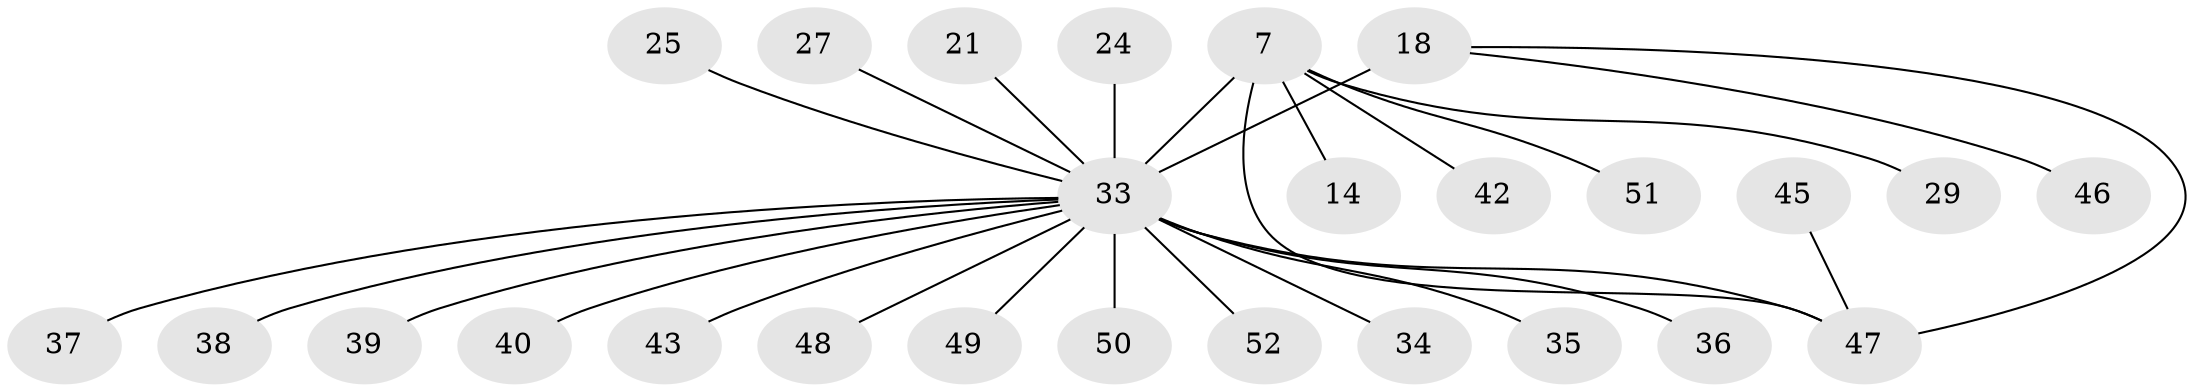// original degree distribution, {8: 0.057692307692307696, 4: 0.057692307692307696, 6: 0.019230769230769232, 5: 0.038461538461538464, 7: 0.019230769230769232, 2: 0.11538461538461539, 10: 0.019230769230769232, 1: 0.6538461538461539, 3: 0.019230769230769232}
// Generated by graph-tools (version 1.1) at 2025/55/03/09/25 04:55:01]
// undirected, 26 vertices, 27 edges
graph export_dot {
graph [start="1"]
  node [color=gray90,style=filled];
  7 [super="+6"];
  14;
  18 [super="+17+2"];
  21;
  24;
  25;
  27;
  29;
  33 [super="+5+11+10+8+15+16+19"];
  34;
  35;
  36;
  37;
  38;
  39;
  40;
  42 [super="+30"];
  43;
  45;
  46;
  47 [super="+32+41"];
  48;
  49;
  50;
  51 [super="+28"];
  52 [super="+44"];
  7 -- 29;
  7 -- 14;
  7 -- 33 [weight=4];
  7 -- 51;
  7 -- 42;
  7 -- 47 [weight=2];
  18 -- 46;
  18 -- 33 [weight=3];
  18 -- 47;
  21 -- 33;
  24 -- 33;
  25 -- 33;
  27 -- 33;
  33 -- 35;
  33 -- 37;
  33 -- 38;
  33 -- 39;
  33 -- 40;
  33 -- 43;
  33 -- 49;
  33 -- 50;
  33 -- 34;
  33 -- 36;
  33 -- 48;
  33 -- 47;
  33 -- 52;
  45 -- 47;
}
